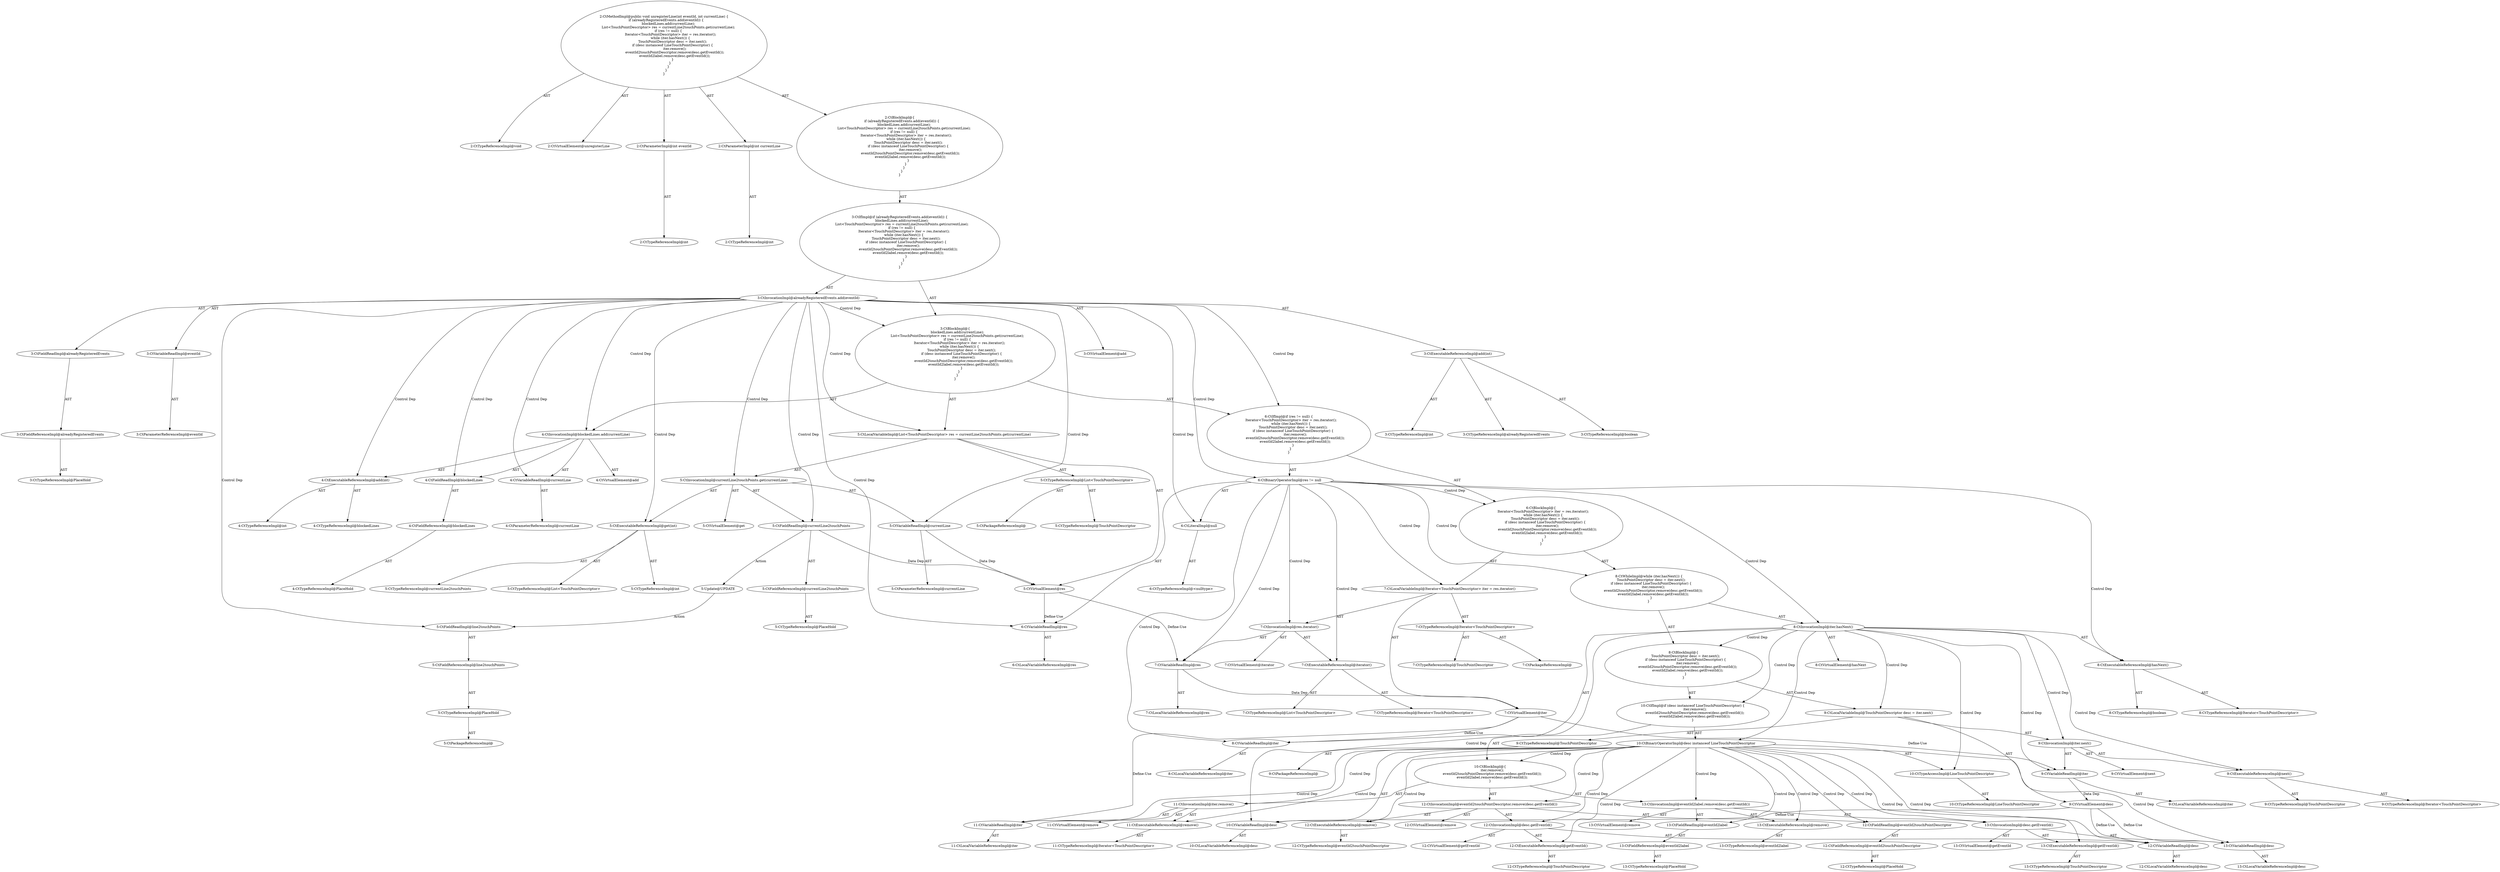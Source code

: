 digraph "unregisterLine#?,int,int" {
0 [label="2:CtTypeReferenceImpl@void" shape=ellipse]
1 [label="2:CtVirtualElement@unregisterLine" shape=ellipse]
2 [label="2:CtParameterImpl@int eventId" shape=ellipse]
3 [label="2:CtTypeReferenceImpl@int" shape=ellipse]
4 [label="2:CtParameterImpl@int currentLine" shape=ellipse]
5 [label="2:CtTypeReferenceImpl@int" shape=ellipse]
6 [label="3:CtExecutableReferenceImpl@add(int)" shape=ellipse]
7 [label="3:CtTypeReferenceImpl@alreadyRegisteredEvents" shape=ellipse]
8 [label="3:CtTypeReferenceImpl@boolean" shape=ellipse]
9 [label="3:CtTypeReferenceImpl@int" shape=ellipse]
10 [label="3:CtVirtualElement@add" shape=ellipse]
11 [label="3:CtFieldReferenceImpl@alreadyRegisteredEvents" shape=ellipse]
12 [label="3:CtTypeReferenceImpl@PlaceHold" shape=ellipse]
13 [label="3:CtFieldReadImpl@alreadyRegisteredEvents" shape=ellipse]
14 [label="3:CtVariableReadImpl@eventId" shape=ellipse]
15 [label="3:CtParameterReferenceImpl@eventId" shape=ellipse]
16 [label="3:CtInvocationImpl@alreadyRegisteredEvents.add(eventId)" shape=ellipse]
17 [label="4:CtExecutableReferenceImpl@add(int)" shape=ellipse]
18 [label="4:CtTypeReferenceImpl@blockedLines" shape=ellipse]
19 [label="4:CtTypeReferenceImpl@int" shape=ellipse]
20 [label="4:CtVirtualElement@add" shape=ellipse]
21 [label="4:CtFieldReferenceImpl@blockedLines" shape=ellipse]
22 [label="4:CtTypeReferenceImpl@PlaceHold" shape=ellipse]
23 [label="4:CtFieldReadImpl@blockedLines" shape=ellipse]
24 [label="4:CtVariableReadImpl@currentLine" shape=ellipse]
25 [label="4:CtParameterReferenceImpl@currentLine" shape=ellipse]
26 [label="4:CtInvocationImpl@blockedLines.add(currentLine)" shape=ellipse]
27 [label="5:CtTypeReferenceImpl@List<TouchPointDescriptor>" shape=ellipse]
28 [label="5:CtPackageReferenceImpl@" shape=ellipse]
29 [label="5:CtTypeReferenceImpl@TouchPointDescriptor" shape=ellipse]
30 [label="5:CtExecutableReferenceImpl@get(int)" shape=ellipse]
31 [label="5:CtTypeReferenceImpl@currentLine2touchPoints" shape=ellipse]
32 [label="5:CtTypeReferenceImpl@List<TouchPointDescriptor>" shape=ellipse]
33 [label="5:CtTypeReferenceImpl@int" shape=ellipse]
34 [label="5:CtVirtualElement@get" shape=ellipse]
35 [label="5:CtFieldReferenceImpl@currentLine2touchPoints" shape=ellipse]
36 [label="5:CtTypeReferenceImpl@PlaceHold" shape=ellipse]
37 [label="5:CtFieldReadImpl@currentLine2touchPoints" shape=ellipse]
38 [label="5:CtVariableReadImpl@currentLine" shape=ellipse]
39 [label="5:CtParameterReferenceImpl@currentLine" shape=ellipse]
40 [label="5:CtInvocationImpl@currentLine2touchPoints.get(currentLine)" shape=ellipse]
41 [label="5:CtVirtualElement@res" shape=ellipse]
42 [label="5:CtLocalVariableImpl@List<TouchPointDescriptor> res = currentLine2touchPoints.get(currentLine)" shape=ellipse]
43 [label="6:CtVariableReadImpl@res" shape=ellipse]
44 [label="6:CtLocalVariableReferenceImpl@res" shape=ellipse]
45 [label="6:CtLiteralImpl@null" shape=ellipse]
46 [label="6:CtTypeReferenceImpl@<nulltype>" shape=ellipse]
47 [label="6:CtBinaryOperatorImpl@res != null" shape=ellipse]
48 [label="7:CtTypeReferenceImpl@Iterator<TouchPointDescriptor>" shape=ellipse]
49 [label="7:CtPackageReferenceImpl@" shape=ellipse]
50 [label="7:CtTypeReferenceImpl@TouchPointDescriptor" shape=ellipse]
51 [label="7:CtExecutableReferenceImpl@iterator()" shape=ellipse]
52 [label="7:CtTypeReferenceImpl@List<TouchPointDescriptor>" shape=ellipse]
53 [label="7:CtTypeReferenceImpl@Iterator<TouchPointDescriptor>" shape=ellipse]
54 [label="7:CtVirtualElement@iterator" shape=ellipse]
55 [label="7:CtVariableReadImpl@res" shape=ellipse]
56 [label="7:CtLocalVariableReferenceImpl@res" shape=ellipse]
57 [label="7:CtInvocationImpl@res.iterator()" shape=ellipse]
58 [label="7:CtVirtualElement@iter" shape=ellipse]
59 [label="7:CtLocalVariableImpl@Iterator<TouchPointDescriptor> iter = res.iterator()" shape=ellipse]
60 [label="8:CtExecutableReferenceImpl@hasNext()" shape=ellipse]
61 [label="8:CtTypeReferenceImpl@Iterator<TouchPointDescriptor>" shape=ellipse]
62 [label="8:CtTypeReferenceImpl@boolean" shape=ellipse]
63 [label="8:CtVirtualElement@hasNext" shape=ellipse]
64 [label="8:CtVariableReadImpl@iter" shape=ellipse]
65 [label="8:CtLocalVariableReferenceImpl@iter" shape=ellipse]
66 [label="8:CtInvocationImpl@iter.hasNext()" shape=ellipse]
67 [label="9:CtTypeReferenceImpl@TouchPointDescriptor" shape=ellipse]
68 [label="9:CtPackageReferenceImpl@" shape=ellipse]
69 [label="9:CtExecutableReferenceImpl@next()" shape=ellipse]
70 [label="9:CtTypeReferenceImpl@Iterator<TouchPointDescriptor>" shape=ellipse]
71 [label="9:CtTypeReferenceImpl@TouchPointDescriptor" shape=ellipse]
72 [label="9:CtVirtualElement@next" shape=ellipse]
73 [label="9:CtVariableReadImpl@iter" shape=ellipse]
74 [label="9:CtLocalVariableReferenceImpl@iter" shape=ellipse]
75 [label="9:CtInvocationImpl@iter.next()" shape=ellipse]
76 [label="9:CtVirtualElement@desc" shape=ellipse]
77 [label="9:CtLocalVariableImpl@TouchPointDescriptor desc = iter.next()" shape=ellipse]
78 [label="10:CtVariableReadImpl@desc" shape=ellipse]
79 [label="10:CtLocalVariableReferenceImpl@desc" shape=ellipse]
80 [label="10:CtTypeAccessImpl@LineTouchPointDescriptor" shape=ellipse]
81 [label="10:CtTypeReferenceImpl@LineTouchPointDescriptor" shape=ellipse]
82 [label="10:CtBinaryOperatorImpl@desc instanceof LineTouchPointDescriptor" shape=ellipse]
83 [label="11:CtExecutableReferenceImpl@remove()" shape=ellipse]
84 [label="11:CtTypeReferenceImpl@Iterator<TouchPointDescriptor>" shape=ellipse]
85 [label="11:CtVirtualElement@remove" shape=ellipse]
86 [label="11:CtVariableReadImpl@iter" shape=ellipse]
87 [label="11:CtLocalVariableReferenceImpl@iter" shape=ellipse]
88 [label="11:CtInvocationImpl@iter.remove()" shape=ellipse]
89 [label="12:CtExecutableReferenceImpl@remove()" shape=ellipse]
90 [label="12:CtTypeReferenceImpl@eventId2touchPointDescriptor" shape=ellipse]
91 [label="12:CtVirtualElement@remove" shape=ellipse]
92 [label="12:CtFieldReferenceImpl@eventId2touchPointDescriptor" shape=ellipse]
93 [label="12:CtTypeReferenceImpl@PlaceHold" shape=ellipse]
94 [label="12:CtFieldReadImpl@eventId2touchPointDescriptor" shape=ellipse]
95 [label="12:CtExecutableReferenceImpl@getEventId()" shape=ellipse]
96 [label="12:CtTypeReferenceImpl@TouchPointDescriptor" shape=ellipse]
97 [label="12:CtVirtualElement@getEventId" shape=ellipse]
98 [label="12:CtVariableReadImpl@desc" shape=ellipse]
99 [label="12:CtLocalVariableReferenceImpl@desc" shape=ellipse]
100 [label="12:CtInvocationImpl@desc.getEventId()" shape=ellipse]
101 [label="12:CtInvocationImpl@eventId2touchPointDescriptor.remove(desc.getEventId())" shape=ellipse]
102 [label="13:CtExecutableReferenceImpl@remove()" shape=ellipse]
103 [label="13:CtTypeReferenceImpl@eventId2label" shape=ellipse]
104 [label="13:CtVirtualElement@remove" shape=ellipse]
105 [label="13:CtFieldReferenceImpl@eventId2label" shape=ellipse]
106 [label="13:CtTypeReferenceImpl@PlaceHold" shape=ellipse]
107 [label="13:CtFieldReadImpl@eventId2label" shape=ellipse]
108 [label="13:CtExecutableReferenceImpl@getEventId()" shape=ellipse]
109 [label="13:CtTypeReferenceImpl@TouchPointDescriptor" shape=ellipse]
110 [label="13:CtVirtualElement@getEventId" shape=ellipse]
111 [label="13:CtVariableReadImpl@desc" shape=ellipse]
112 [label="13:CtLocalVariableReferenceImpl@desc" shape=ellipse]
113 [label="13:CtInvocationImpl@desc.getEventId()" shape=ellipse]
114 [label="13:CtInvocationImpl@eventId2label.remove(desc.getEventId())" shape=ellipse]
115 [label="10:CtBlockImpl@\{
    iter.remove();
    eventId2touchPointDescriptor.remove(desc.getEventId());
    eventId2label.remove(desc.getEventId());
\}" shape=ellipse]
116 [label="10:CtIfImpl@if (desc instanceof LineTouchPointDescriptor) \{
    iter.remove();
    eventId2touchPointDescriptor.remove(desc.getEventId());
    eventId2label.remove(desc.getEventId());
\}" shape=ellipse]
117 [label="8:CtBlockImpl@\{
    TouchPointDescriptor desc = iter.next();
    if (desc instanceof LineTouchPointDescriptor) \{
        iter.remove();
        eventId2touchPointDescriptor.remove(desc.getEventId());
        eventId2label.remove(desc.getEventId());
    \}
\}" shape=ellipse]
118 [label="8:CtWhileImpl@while (iter.hasNext()) \{
    TouchPointDescriptor desc = iter.next();
    if (desc instanceof LineTouchPointDescriptor) \{
        iter.remove();
        eventId2touchPointDescriptor.remove(desc.getEventId());
        eventId2label.remove(desc.getEventId());
    \}
\} " shape=ellipse]
119 [label="6:CtBlockImpl@\{
    Iterator<TouchPointDescriptor> iter = res.iterator();
    while (iter.hasNext()) \{
        TouchPointDescriptor desc = iter.next();
        if (desc instanceof LineTouchPointDescriptor) \{
            iter.remove();
            eventId2touchPointDescriptor.remove(desc.getEventId());
            eventId2label.remove(desc.getEventId());
        \}
    \} 
\}" shape=ellipse]
120 [label="6:CtIfImpl@if (res != null) \{
    Iterator<TouchPointDescriptor> iter = res.iterator();
    while (iter.hasNext()) \{
        TouchPointDescriptor desc = iter.next();
        if (desc instanceof LineTouchPointDescriptor) \{
            iter.remove();
            eventId2touchPointDescriptor.remove(desc.getEventId());
            eventId2label.remove(desc.getEventId());
        \}
    \} 
\}" shape=ellipse]
121 [label="3:CtBlockImpl@\{
    blockedLines.add(currentLine);
    List<TouchPointDescriptor> res = currentLine2touchPoints.get(currentLine);
    if (res != null) \{
        Iterator<TouchPointDescriptor> iter = res.iterator();
        while (iter.hasNext()) \{
            TouchPointDescriptor desc = iter.next();
            if (desc instanceof LineTouchPointDescriptor) \{
                iter.remove();
                eventId2touchPointDescriptor.remove(desc.getEventId());
                eventId2label.remove(desc.getEventId());
            \}
        \} 
    \}
\}" shape=ellipse]
122 [label="3:CtIfImpl@if (alreadyRegisteredEvents.add(eventId)) \{
    blockedLines.add(currentLine);
    List<TouchPointDescriptor> res = currentLine2touchPoints.get(currentLine);
    if (res != null) \{
        Iterator<TouchPointDescriptor> iter = res.iterator();
        while (iter.hasNext()) \{
            TouchPointDescriptor desc = iter.next();
            if (desc instanceof LineTouchPointDescriptor) \{
                iter.remove();
                eventId2touchPointDescriptor.remove(desc.getEventId());
                eventId2label.remove(desc.getEventId());
            \}
        \} 
    \}
\}" shape=ellipse]
123 [label="2:CtBlockImpl@\{
    if (alreadyRegisteredEvents.add(eventId)) \{
        blockedLines.add(currentLine);
        List<TouchPointDescriptor> res = currentLine2touchPoints.get(currentLine);
        if (res != null) \{
            Iterator<TouchPointDescriptor> iter = res.iterator();
            while (iter.hasNext()) \{
                TouchPointDescriptor desc = iter.next();
                if (desc instanceof LineTouchPointDescriptor) \{
                    iter.remove();
                    eventId2touchPointDescriptor.remove(desc.getEventId());
                    eventId2label.remove(desc.getEventId());
                \}
            \} 
        \}
    \}
\}" shape=ellipse]
124 [label="2:CtMethodImpl@public void unregisterLine(int eventId, int currentLine) \{
    if (alreadyRegisteredEvents.add(eventId)) \{
        blockedLines.add(currentLine);
        List<TouchPointDescriptor> res = currentLine2touchPoints.get(currentLine);
        if (res != null) \{
            Iterator<TouchPointDescriptor> iter = res.iterator();
            while (iter.hasNext()) \{
                TouchPointDescriptor desc = iter.next();
                if (desc instanceof LineTouchPointDescriptor) \{
                    iter.remove();
                    eventId2touchPointDescriptor.remove(desc.getEventId());
                    eventId2label.remove(desc.getEventId());
                \}
            \} 
        \}
    \}
\}" shape=ellipse]
125 [label="5:Update@UPDATE" shape=ellipse]
126 [label="5:CtPackageReferenceImpl@" shape=ellipse]
127 [label="5:CtTypeReferenceImpl@PlaceHold" shape=ellipse]
128 [label="5:CtFieldReferenceImpl@line2touchPoints" shape=ellipse]
129 [label="5:CtFieldReadImpl@line2touchPoints" shape=ellipse]
2 -> 3 [label="AST"];
4 -> 5 [label="AST"];
6 -> 7 [label="AST"];
6 -> 8 [label="AST"];
6 -> 9 [label="AST"];
11 -> 12 [label="AST"];
13 -> 11 [label="AST"];
14 -> 15 [label="AST"];
16 -> 10 [label="AST"];
16 -> 13 [label="AST"];
16 -> 6 [label="AST"];
16 -> 14 [label="AST"];
16 -> 121 [label="Control Dep"];
16 -> 26 [label="Control Dep"];
16 -> 17 [label="Control Dep"];
16 -> 23 [label="Control Dep"];
16 -> 24 [label="Control Dep"];
16 -> 42 [label="Control Dep"];
16 -> 40 [label="Control Dep"];
16 -> 30 [label="Control Dep"];
16 -> 37 [label="Control Dep"];
16 -> 38 [label="Control Dep"];
16 -> 120 [label="Control Dep"];
16 -> 47 [label="Control Dep"];
16 -> 43 [label="Control Dep"];
16 -> 45 [label="Control Dep"];
16 -> 129 [label="Control Dep"];
17 -> 18 [label="AST"];
17 -> 19 [label="AST"];
21 -> 22 [label="AST"];
23 -> 21 [label="AST"];
24 -> 25 [label="AST"];
26 -> 20 [label="AST"];
26 -> 23 [label="AST"];
26 -> 17 [label="AST"];
26 -> 24 [label="AST"];
27 -> 28 [label="AST"];
27 -> 29 [label="AST"];
30 -> 31 [label="AST"];
30 -> 32 [label="AST"];
30 -> 33 [label="AST"];
35 -> 36 [label="AST"];
37 -> 35 [label="AST"];
37 -> 41 [label="Data Dep"];
37 -> 125 [label="Action"];
38 -> 39 [label="AST"];
38 -> 41 [label="Data Dep"];
40 -> 34 [label="AST"];
40 -> 37 [label="AST"];
40 -> 30 [label="AST"];
40 -> 38 [label="AST"];
41 -> 43 [label="Define-Use"];
41 -> 55 [label="Define-Use"];
42 -> 41 [label="AST"];
42 -> 27 [label="AST"];
42 -> 40 [label="AST"];
43 -> 44 [label="AST"];
45 -> 46 [label="AST"];
47 -> 43 [label="AST"];
47 -> 45 [label="AST"];
47 -> 119 [label="Control Dep"];
47 -> 59 [label="Control Dep"];
47 -> 57 [label="Control Dep"];
47 -> 51 [label="Control Dep"];
47 -> 55 [label="Control Dep"];
47 -> 118 [label="Control Dep"];
47 -> 66 [label="Control Dep"];
47 -> 60 [label="Control Dep"];
47 -> 64 [label="Control Dep"];
48 -> 49 [label="AST"];
48 -> 50 [label="AST"];
51 -> 52 [label="AST"];
51 -> 53 [label="AST"];
55 -> 56 [label="AST"];
55 -> 58 [label="Data Dep"];
57 -> 54 [label="AST"];
57 -> 55 [label="AST"];
57 -> 51 [label="AST"];
58 -> 64 [label="Define-Use"];
58 -> 73 [label="Define-Use"];
58 -> 86 [label="Define-Use"];
59 -> 58 [label="AST"];
59 -> 48 [label="AST"];
59 -> 57 [label="AST"];
60 -> 61 [label="AST"];
60 -> 62 [label="AST"];
64 -> 65 [label="AST"];
66 -> 63 [label="AST"];
66 -> 64 [label="AST"];
66 -> 60 [label="AST"];
66 -> 117 [label="Control Dep"];
66 -> 77 [label="Control Dep"];
66 -> 75 [label="Control Dep"];
66 -> 69 [label="Control Dep"];
66 -> 73 [label="Control Dep"];
66 -> 116 [label="Control Dep"];
66 -> 82 [label="Control Dep"];
66 -> 78 [label="Control Dep"];
66 -> 80 [label="Control Dep"];
67 -> 68 [label="AST"];
69 -> 70 [label="AST"];
69 -> 71 [label="AST"];
73 -> 74 [label="AST"];
73 -> 76 [label="Data Dep"];
75 -> 72 [label="AST"];
75 -> 73 [label="AST"];
75 -> 69 [label="AST"];
76 -> 78 [label="Define-Use"];
76 -> 98 [label="Define-Use"];
76 -> 111 [label="Define-Use"];
77 -> 76 [label="AST"];
77 -> 67 [label="AST"];
77 -> 75 [label="AST"];
78 -> 79 [label="AST"];
80 -> 81 [label="AST"];
82 -> 78 [label="AST"];
82 -> 80 [label="AST"];
82 -> 115 [label="Control Dep"];
82 -> 88 [label="Control Dep"];
82 -> 83 [label="Control Dep"];
82 -> 86 [label="Control Dep"];
82 -> 101 [label="Control Dep"];
82 -> 89 [label="Control Dep"];
82 -> 94 [label="Control Dep"];
82 -> 100 [label="Control Dep"];
82 -> 95 [label="Control Dep"];
82 -> 98 [label="Control Dep"];
82 -> 114 [label="Control Dep"];
82 -> 102 [label="Control Dep"];
82 -> 107 [label="Control Dep"];
82 -> 113 [label="Control Dep"];
82 -> 108 [label="Control Dep"];
82 -> 111 [label="Control Dep"];
83 -> 84 [label="AST"];
86 -> 87 [label="AST"];
88 -> 85 [label="AST"];
88 -> 86 [label="AST"];
88 -> 83 [label="AST"];
89 -> 90 [label="AST"];
92 -> 93 [label="AST"];
94 -> 92 [label="AST"];
95 -> 96 [label="AST"];
98 -> 99 [label="AST"];
100 -> 97 [label="AST"];
100 -> 98 [label="AST"];
100 -> 95 [label="AST"];
101 -> 91 [label="AST"];
101 -> 94 [label="AST"];
101 -> 89 [label="AST"];
101 -> 100 [label="AST"];
102 -> 103 [label="AST"];
105 -> 106 [label="AST"];
107 -> 105 [label="AST"];
108 -> 109 [label="AST"];
111 -> 112 [label="AST"];
113 -> 110 [label="AST"];
113 -> 111 [label="AST"];
113 -> 108 [label="AST"];
114 -> 104 [label="AST"];
114 -> 107 [label="AST"];
114 -> 102 [label="AST"];
114 -> 113 [label="AST"];
115 -> 88 [label="AST"];
115 -> 101 [label="AST"];
115 -> 114 [label="AST"];
116 -> 82 [label="AST"];
116 -> 115 [label="AST"];
117 -> 77 [label="AST"];
117 -> 116 [label="AST"];
118 -> 66 [label="AST"];
118 -> 117 [label="AST"];
119 -> 59 [label="AST"];
119 -> 118 [label="AST"];
120 -> 47 [label="AST"];
120 -> 119 [label="AST"];
121 -> 26 [label="AST"];
121 -> 42 [label="AST"];
121 -> 120 [label="AST"];
122 -> 16 [label="AST"];
122 -> 121 [label="AST"];
123 -> 122 [label="AST"];
124 -> 1 [label="AST"];
124 -> 0 [label="AST"];
124 -> 2 [label="AST"];
124 -> 4 [label="AST"];
124 -> 123 [label="AST"];
125 -> 129 [label="Action"];
127 -> 126 [label="AST"];
128 -> 127 [label="AST"];
129 -> 128 [label="AST"];
}